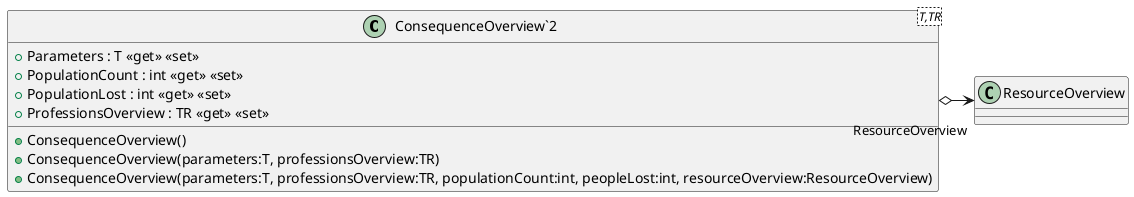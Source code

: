 @startuml
class "ConsequenceOverview`2"<T,TR> {
    + ConsequenceOverview()
    + ConsequenceOverview(parameters:T, professionsOverview:TR)
    + ConsequenceOverview(parameters:T, professionsOverview:TR, populationCount:int, peopleLost:int, resourceOverview:ResourceOverview)
    + Parameters : T <<get>> <<set>>
    + PopulationCount : int <<get>> <<set>>
    + PopulationLost : int <<get>> <<set>>
    + ProfessionsOverview : TR <<get>> <<set>>
}
"ConsequenceOverview`2" o-> "ResourceOverview" ResourceOverview
@enduml
